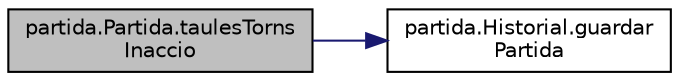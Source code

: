 digraph "partida.Partida.taulesTornsInaccio"
{
 // LATEX_PDF_SIZE
  edge [fontname="Helvetica",fontsize="10",labelfontname="Helvetica",labelfontsize="10"];
  node [fontname="Helvetica",fontsize="10",shape=record];
  rankdir="LR";
  Node1 [label="partida.Partida.taulesTorns\lInaccio",height=0.2,width=0.4,color="black", fillcolor="grey75", style="filled", fontcolor="black",tooltip="Acció de empatar la partida, han passat una quantitat de torns sense que es mati cap peça."];
  Node1 -> Node2 [color="midnightblue",fontsize="10",style="solid",fontname="Helvetica"];
  Node2 [label="partida.Historial.guardar\lPartida",height=0.2,width=0.4,color="black", fillcolor="white", style="filled",URL="$classpartida_1_1_historial.html#a3c33d507e2b7939e293d2e31ca69b6ed",tooltip="Partida guardad en un Fitxer i el valor del Resultat."];
}

